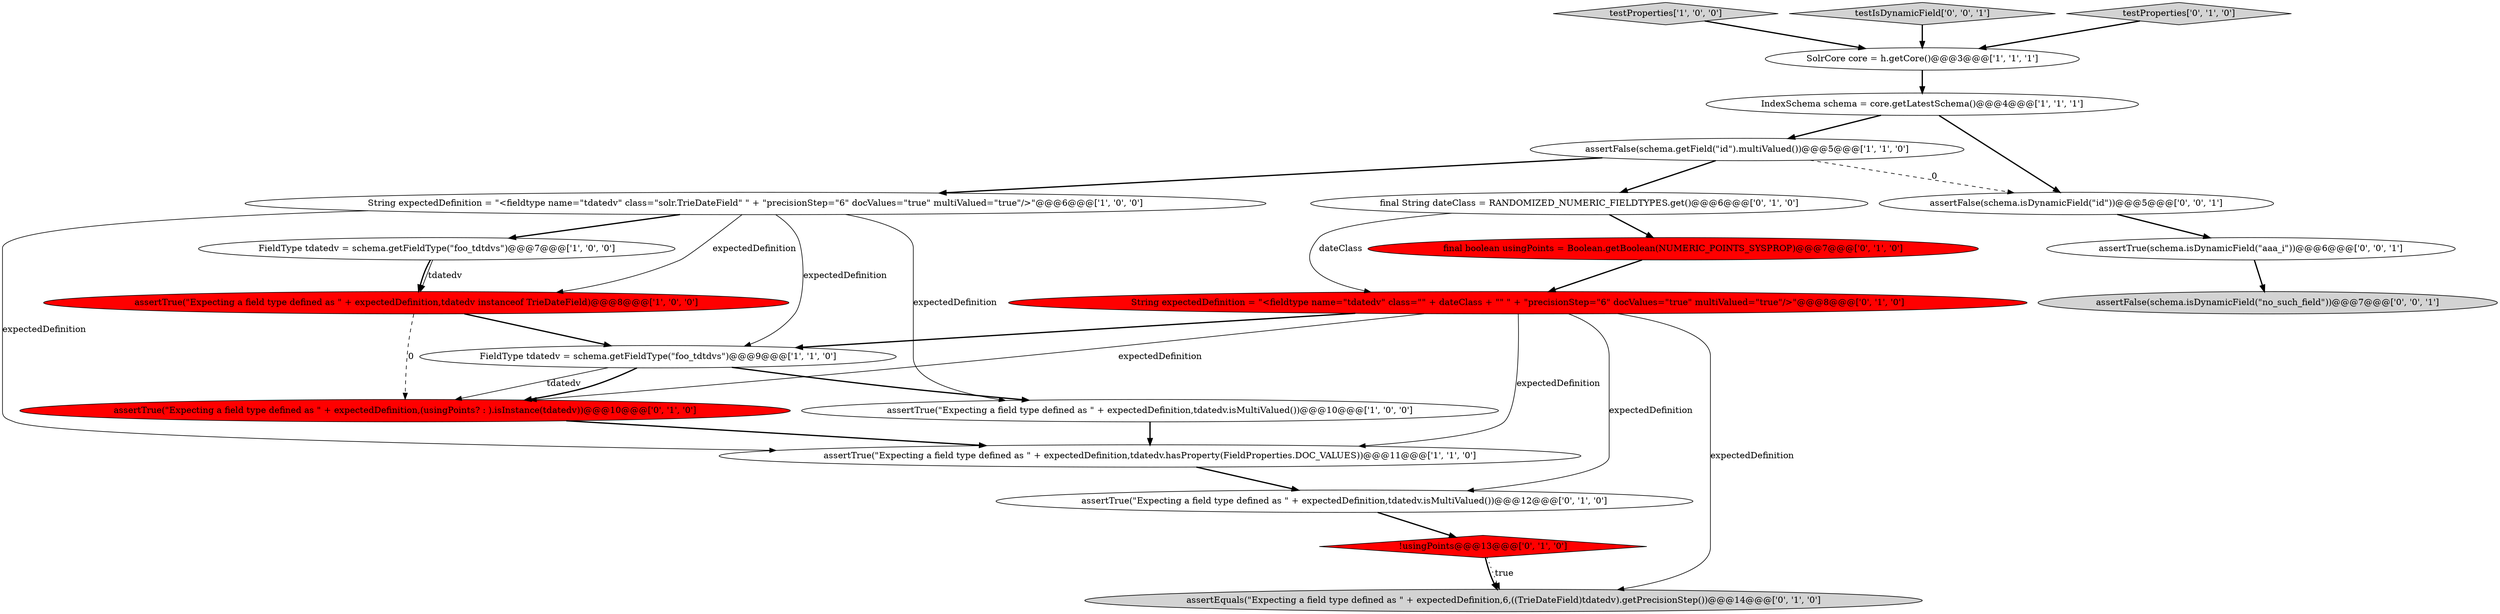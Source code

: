 digraph {
9 [style = filled, label = "assertFalse(schema.getField(\"id\").multiValued())@@@5@@@['1', '1', '0']", fillcolor = white, shape = ellipse image = "AAA0AAABBB1BBB"];
11 [style = filled, label = "final String dateClass = RANDOMIZED_NUMERIC_FIELDTYPES.get()@@@6@@@['0', '1', '0']", fillcolor = white, shape = ellipse image = "AAA0AAABBB2BBB"];
20 [style = filled, label = "assertTrue(schema.isDynamicField(\"aaa_i\"))@@@6@@@['0', '0', '1']", fillcolor = white, shape = ellipse image = "AAA0AAABBB3BBB"];
5 [style = filled, label = "testProperties['1', '0', '0']", fillcolor = lightgray, shape = diamond image = "AAA0AAABBB1BBB"];
14 [style = filled, label = "!usingPoints@@@13@@@['0', '1', '0']", fillcolor = red, shape = diamond image = "AAA1AAABBB2BBB"];
17 [style = filled, label = "String expectedDefinition = \"<fieldtype name=\"tdatedv\" class=\"\" + dateClass + \"\" \" + \"precisionStep=\"6\" docValues=\"true\" multiValued=\"true\"/>\"@@@8@@@['0', '1', '0']", fillcolor = red, shape = ellipse image = "AAA1AAABBB2BBB"];
6 [style = filled, label = "IndexSchema schema = core.getLatestSchema()@@@4@@@['1', '1', '1']", fillcolor = white, shape = ellipse image = "AAA0AAABBB1BBB"];
19 [style = filled, label = "assertFalse(schema.isDynamicField(\"id\"))@@@5@@@['0', '0', '1']", fillcolor = white, shape = ellipse image = "AAA0AAABBB3BBB"];
12 [style = filled, label = "assertTrue(\"Expecting a field type defined as \" + expectedDefinition,(usingPoints? : ).isInstance(tdatedv))@@@10@@@['0', '1', '0']", fillcolor = red, shape = ellipse image = "AAA1AAABBB2BBB"];
18 [style = filled, label = "testIsDynamicField['0', '0', '1']", fillcolor = lightgray, shape = diamond image = "AAA0AAABBB3BBB"];
15 [style = filled, label = "assertTrue(\"Expecting a field type defined as \" + expectedDefinition,tdatedv.isMultiValued())@@@12@@@['0', '1', '0']", fillcolor = white, shape = ellipse image = "AAA0AAABBB2BBB"];
8 [style = filled, label = "assertTrue(\"Expecting a field type defined as \" + expectedDefinition,tdatedv.isMultiValued())@@@10@@@['1', '0', '0']", fillcolor = white, shape = ellipse image = "AAA0AAABBB1BBB"];
7 [style = filled, label = "SolrCore core = h.getCore()@@@3@@@['1', '1', '1']", fillcolor = white, shape = ellipse image = "AAA0AAABBB1BBB"];
0 [style = filled, label = "String expectedDefinition = \"<fieldtype name=\"tdatedv\" class=\"solr.TrieDateField\" \" + \"precisionStep=\"6\" docValues=\"true\" multiValued=\"true\"/>\"@@@6@@@['1', '0', '0']", fillcolor = white, shape = ellipse image = "AAA0AAABBB1BBB"];
16 [style = filled, label = "final boolean usingPoints = Boolean.getBoolean(NUMERIC_POINTS_SYSPROP)@@@7@@@['0', '1', '0']", fillcolor = red, shape = ellipse image = "AAA1AAABBB2BBB"];
13 [style = filled, label = "testProperties['0', '1', '0']", fillcolor = lightgray, shape = diamond image = "AAA0AAABBB2BBB"];
4 [style = filled, label = "FieldType tdatedv = schema.getFieldType(\"foo_tdtdvs\")@@@9@@@['1', '1', '0']", fillcolor = white, shape = ellipse image = "AAA0AAABBB1BBB"];
2 [style = filled, label = "assertTrue(\"Expecting a field type defined as \" + expectedDefinition,tdatedv instanceof TrieDateField)@@@8@@@['1', '0', '0']", fillcolor = red, shape = ellipse image = "AAA1AAABBB1BBB"];
1 [style = filled, label = "assertTrue(\"Expecting a field type defined as \" + expectedDefinition,tdatedv.hasProperty(FieldProperties.DOC_VALUES))@@@11@@@['1', '1', '0']", fillcolor = white, shape = ellipse image = "AAA0AAABBB1BBB"];
21 [style = filled, label = "assertFalse(schema.isDynamicField(\"no_such_field\"))@@@7@@@['0', '0', '1']", fillcolor = lightgray, shape = ellipse image = "AAA0AAABBB3BBB"];
3 [style = filled, label = "FieldType tdatedv = schema.getFieldType(\"foo_tdtdvs\")@@@7@@@['1', '0', '0']", fillcolor = white, shape = ellipse image = "AAA0AAABBB1BBB"];
10 [style = filled, label = "assertEquals(\"Expecting a field type defined as \" + expectedDefinition,6,((TrieDateField)tdatedv).getPrecisionStep())@@@14@@@['0', '1', '0']", fillcolor = lightgray, shape = ellipse image = "AAA0AAABBB2BBB"];
0->3 [style = bold, label=""];
11->16 [style = bold, label=""];
0->4 [style = solid, label="expectedDefinition"];
9->0 [style = bold, label=""];
9->11 [style = bold, label=""];
15->14 [style = bold, label=""];
17->15 [style = solid, label="expectedDefinition"];
19->20 [style = bold, label=""];
1->15 [style = bold, label=""];
14->10 [style = bold, label=""];
6->19 [style = bold, label=""];
16->17 [style = bold, label=""];
0->8 [style = solid, label="expectedDefinition"];
17->1 [style = solid, label="expectedDefinition"];
12->1 [style = bold, label=""];
2->4 [style = bold, label=""];
3->2 [style = solid, label="tdatedv"];
14->10 [style = dotted, label="true"];
17->10 [style = solid, label="expectedDefinition"];
20->21 [style = bold, label=""];
0->1 [style = solid, label="expectedDefinition"];
9->19 [style = dashed, label="0"];
8->1 [style = bold, label=""];
2->12 [style = dashed, label="0"];
11->17 [style = solid, label="dateClass"];
3->2 [style = bold, label=""];
13->7 [style = bold, label=""];
0->2 [style = solid, label="expectedDefinition"];
7->6 [style = bold, label=""];
4->12 [style = solid, label="tdatedv"];
4->12 [style = bold, label=""];
4->8 [style = bold, label=""];
5->7 [style = bold, label=""];
17->12 [style = solid, label="expectedDefinition"];
6->9 [style = bold, label=""];
18->7 [style = bold, label=""];
17->4 [style = bold, label=""];
}

